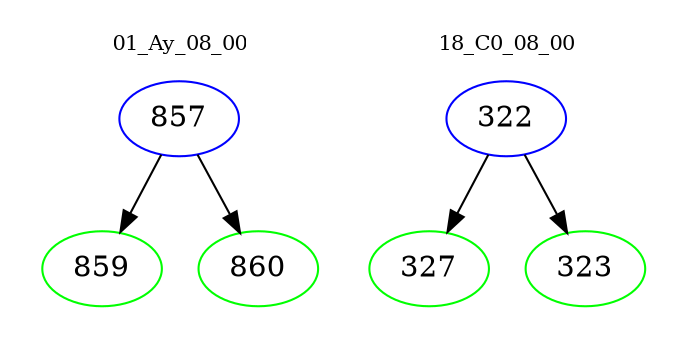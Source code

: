 digraph{
subgraph cluster_0 {
color = white
label = "01_Ay_08_00";
fontsize=10;
T0_857 [label="857", color="blue"]
T0_857 -> T0_859 [color="black"]
T0_859 [label="859", color="green"]
T0_857 -> T0_860 [color="black"]
T0_860 [label="860", color="green"]
}
subgraph cluster_1 {
color = white
label = "18_C0_08_00";
fontsize=10;
T1_322 [label="322", color="blue"]
T1_322 -> T1_327 [color="black"]
T1_327 [label="327", color="green"]
T1_322 -> T1_323 [color="black"]
T1_323 [label="323", color="green"]
}
}
